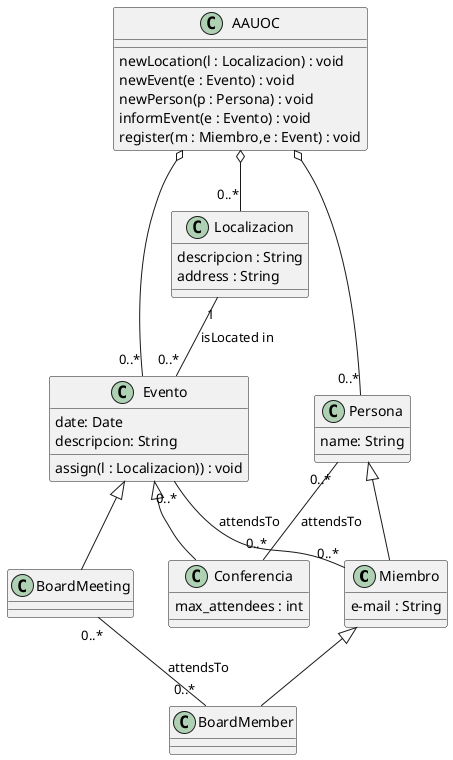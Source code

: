 @startuml

class Miembro{
e-mail : String

}

class BoardMember{

}

class Evento{
date: Date
descripcion: String
assign(l : Localizacion)) : void

}

class Conferencia{
max_attendees : int
}

class BoardMeeting{

}

class Localizacion{
descripcion : String
address : String
}

class Persona{
name: String

}

class AAUOC{
newLocation(l : Localizacion) : void
newEvent(e : Evento) : void
newPerson(p : Persona) : void
informEvent(e : Evento) : void
register(m : Miembro,e : Event) : void
}

Evento <|-- Conferencia
Evento <|-- BoardMeeting

Persona <|-- Miembro
Miembro <|-- BoardMember

AAUOC o-- "0..*" Persona
AAUOC o-- "0..*" Localizacion
AAUOC o-- "0..*" Evento

Persona "0..*" -- "0..*" Conferencia : "attendsTo"

BoardMeeting "0..*"  -- "0..*" BoardMember: "attendsTo"

Evento "0..*" -- "0..*" Miembro: "attendsTo"

Localizacion "1" -- "0..*" Evento: "isLocated in"


@enduml